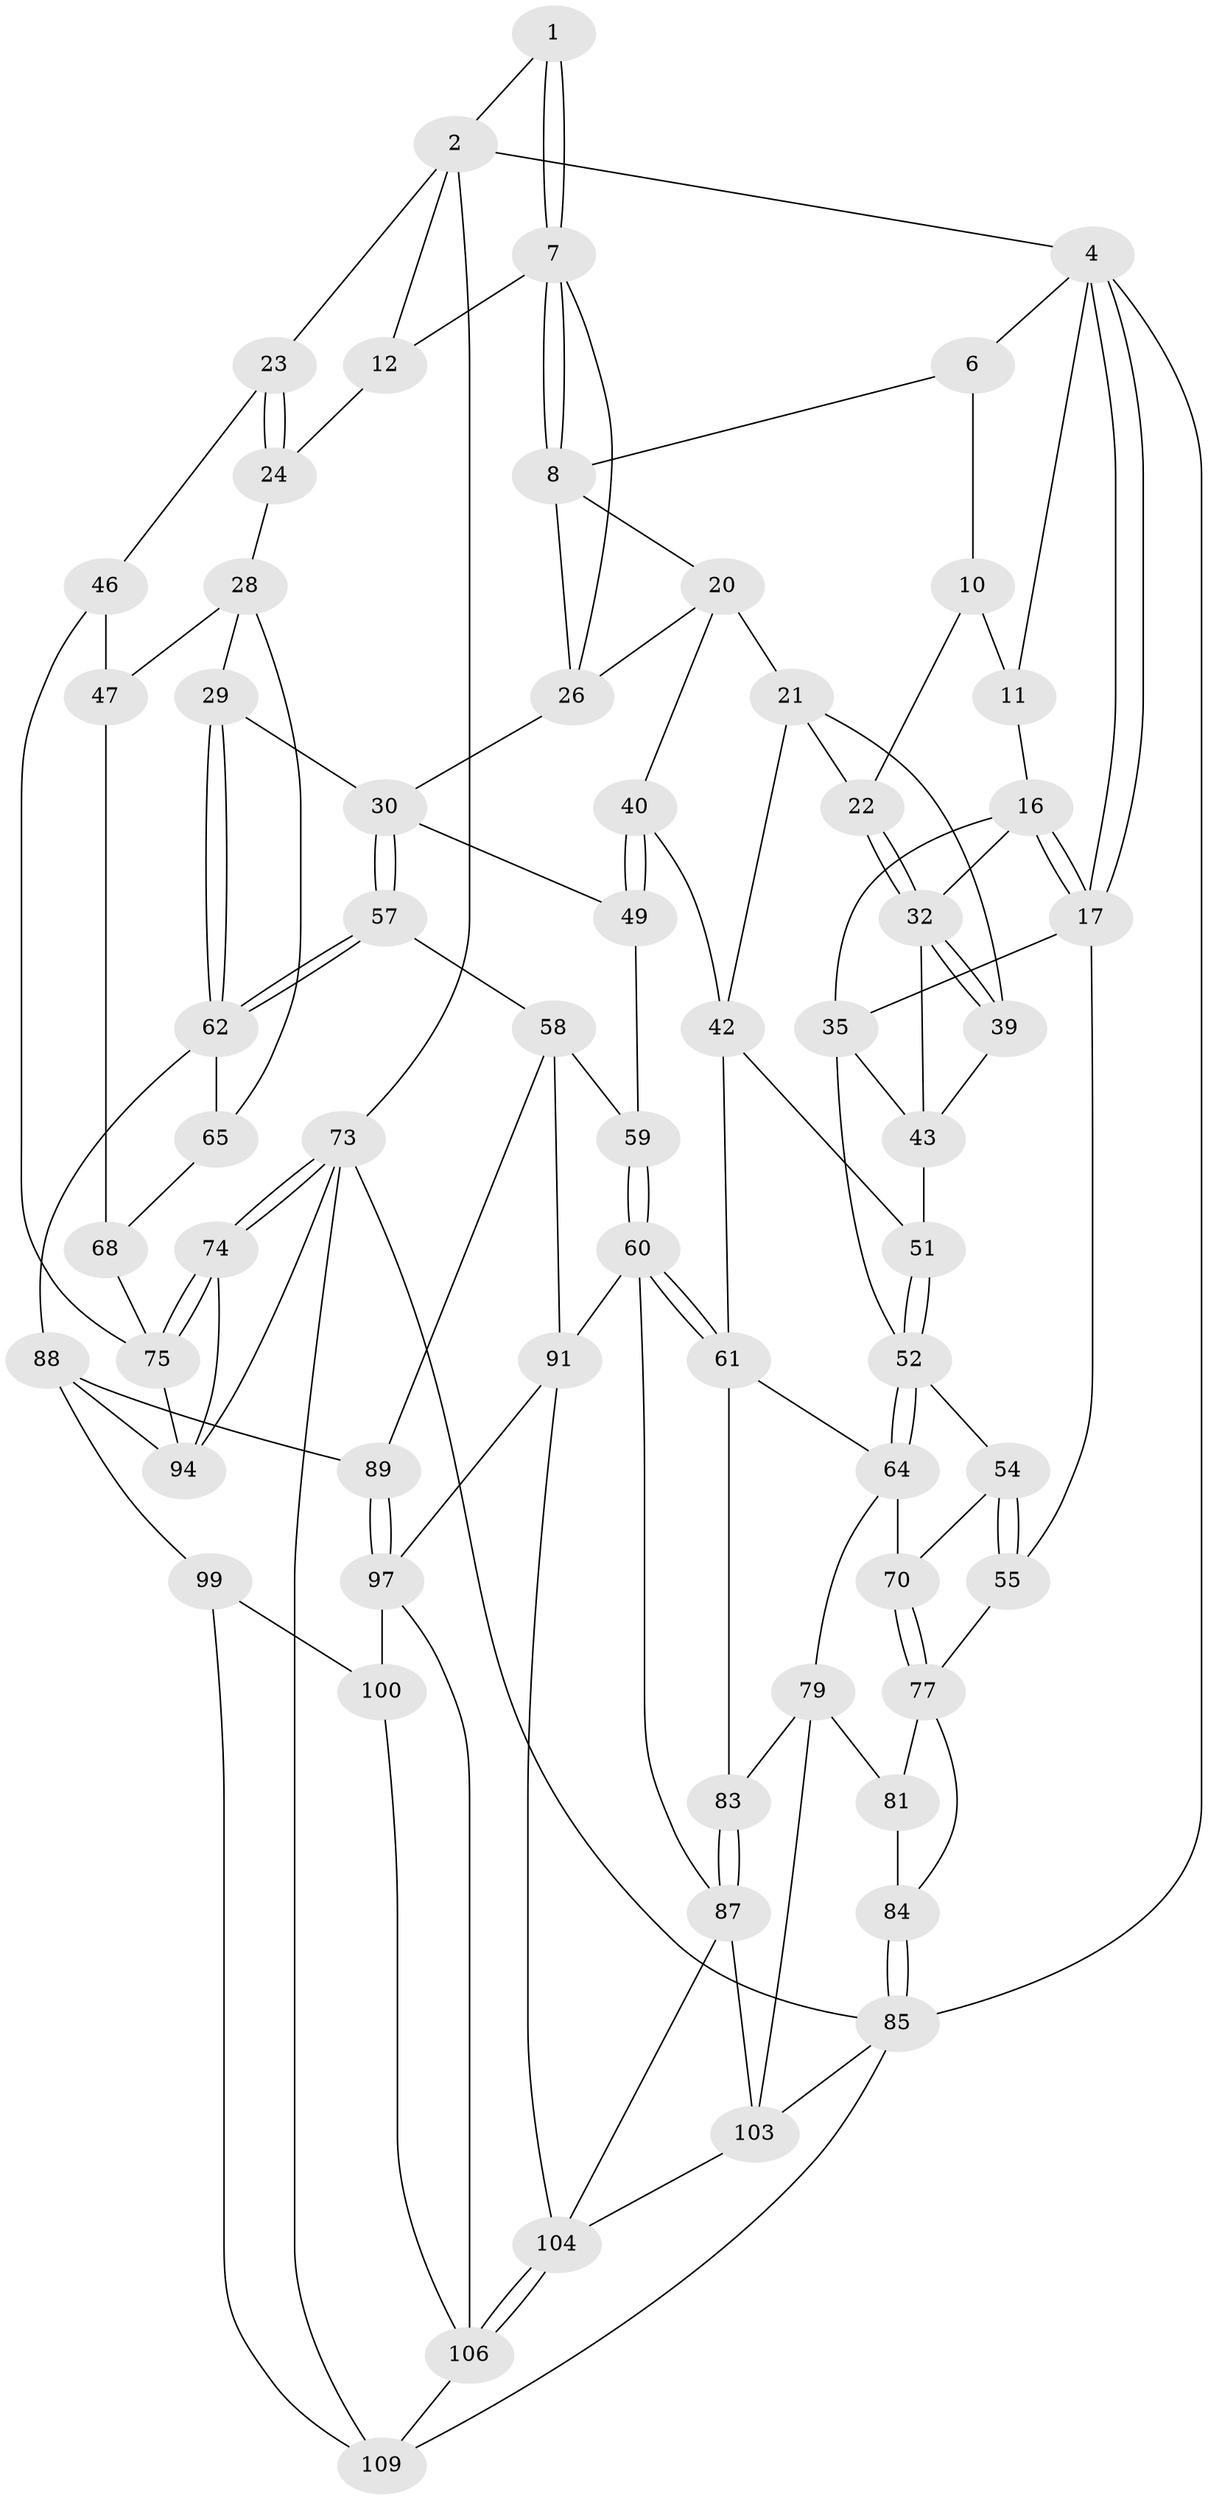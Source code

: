 // Generated by graph-tools (version 1.1) at 2025/52/02/27/25 19:52:38]
// undirected, 64 vertices, 138 edges
graph export_dot {
graph [start="1"]
  node [color=gray90,style=filled];
  1 [pos="+0.6640563002151236+0"];
  2 [pos="+0.9335337591504066+0",super="+3"];
  4 [pos="+0+0",super="+5"];
  6 [pos="+0.2582238162011428+0",super="+9"];
  7 [pos="+0.6141772898594442+0.044460007929993155",super="+14"];
  8 [pos="+0.5211850442711142+0.133447334328143",super="+19"];
  10 [pos="+0.2825455042319501+0.061962894685232195",super="+18"];
  11 [pos="+0.25698562562549976+0",super="+15"];
  12 [pos="+0.8196358755025538+0.13083206273940962",super="+13"];
  16 [pos="+0.07038512950558855+0.16281497465463002",super="+34"];
  17 [pos="+0+0",super="+36"];
  20 [pos="+0.4254884668384084+0.22780967792530468",super="+37"];
  21 [pos="+0.3985107539727679+0.23263482069796929",super="+38"];
  22 [pos="+0.27695863104906154+0.19697227926531968"];
  23 [pos="+1+0.04905208111951287"];
  24 [pos="+0.92662264383621+0.15259884756298922",super="+25"];
  26 [pos="+0.6768435899831389+0.31683207093714916",super="+27"];
  28 [pos="+0.915766627733108+0.3982720590613654",super="+48"];
  29 [pos="+0.8255004804720356+0.4057622705187203"];
  30 [pos="+0.714299855053153+0.38907005025426866",super="+31"];
  32 [pos="+0.23913034797792332+0.2761932809202353",super="+33"];
  35 [pos="+0.020128179355003127+0.38111549606191164",super="+44"];
  39 [pos="+0.27354741778017866+0.3762804238903616"];
  40 [pos="+0.48103590420877956+0.42143712106751274",super="+41"];
  42 [pos="+0.42375777798228137+0.4488187969863472",super="+50"];
  43 [pos="+0.15162293263530718+0.36875721758691793",super="+45"];
  46 [pos="+1+0.37976611791321535",super="+72"];
  47 [pos="+0.9299995958872451+0.40130559597623705",super="+67"];
  49 [pos="+0.6146498063382596+0.4485084763598003",super="+56"];
  51 [pos="+0.2668194158741694+0.4752097013862399"];
  52 [pos="+0.2521282918763069+0.49339865600751703",super="+53"];
  54 [pos="+0.17737283313134836+0.5139272213666742",super="+71"];
  55 [pos="+0+0.5191799437717173",super="+76"];
  57 [pos="+0.7106440265000482+0.6294625100681198"];
  58 [pos="+0.5807342471306777+0.6264773391498072",super="+90"];
  59 [pos="+0.5707347649735205+0.6238041820253271"];
  60 [pos="+0.512063141546896+0.6563659512065103",super="+86"];
  61 [pos="+0.42555550531292397+0.6231944536468018",super="+63"];
  62 [pos="+0.7614946022147868+0.6552530681786596",super="+66"];
  64 [pos="+0.30727478213325055+0.5982887431632985",super="+69"];
  65 [pos="+0.7961688522953224+0.666383754410846"];
  68 [pos="+0.8537403768782754+0.6755684909828734"];
  70 [pos="+0.17873289481940208+0.6597087036104454"];
  73 [pos="+1+1",super="+113"];
  74 [pos="+1+0.8567173709948198"];
  75 [pos="+1+0.8490636741079551",super="+93"];
  77 [pos="+0.08705000957938226+0.719786325474472",super="+78"];
  79 [pos="+0.2521289243501373+0.7781084375498148",super="+80"];
  81 [pos="+0.15861387358997361+0.8148044481745428",super="+82"];
  83 [pos="+0.3115370203798875+0.7627432686937685"];
  84 [pos="+0+1",super="+96"];
  85 [pos="+0+1",super="+111"];
  87 [pos="+0.3914949804421685+0.8234596645550166",super="+102"];
  88 [pos="+0.7392526754341392+0.7692915534595675",super="+95"];
  89 [pos="+0.7192850987855041+0.7746868522804404"];
  91 [pos="+0.5685109506111917+0.8107697669068152",super="+92"];
  94 [pos="+0.8223374464576139+0.8715966727245206",super="+112"];
  97 [pos="+0.6535245800989274+0.8420528053024502",super="+98"];
  99 [pos="+0.774164763122054+0.8916110756215501",super="+108"];
  100 [pos="+0.6863848316652663+0.8766504942124098",super="+101"];
  103 [pos="+0.25960173650116947+0.9422989067850099",super="+110"];
  104 [pos="+0.49044244571448814+0.9280307368090074",super="+105"];
  106 [pos="+0.5781420022421476+1",super="+107"];
  109 [pos="+0.6352853050887185+1",super="+114"];
  1 -- 2;
  1 -- 7;
  1 -- 7;
  2 -- 12;
  2 -- 73;
  2 -- 4;
  2 -- 23;
  4 -- 17;
  4 -- 17;
  4 -- 85;
  4 -- 11;
  4 -- 6;
  6 -- 8;
  6 -- 10;
  7 -- 8;
  7 -- 8;
  7 -- 26;
  7 -- 12;
  8 -- 20;
  8 -- 26;
  10 -- 11 [weight=2];
  10 -- 22;
  11 -- 16;
  12 -- 24 [weight=2];
  16 -- 17;
  16 -- 17;
  16 -- 32;
  16 -- 35;
  17 -- 35;
  17 -- 55;
  20 -- 21;
  20 -- 40;
  20 -- 26;
  21 -- 22;
  21 -- 42;
  21 -- 39;
  22 -- 32;
  22 -- 32;
  23 -- 24;
  23 -- 24;
  23 -- 46;
  24 -- 28;
  26 -- 30;
  28 -- 29;
  28 -- 65;
  28 -- 47;
  29 -- 30;
  29 -- 62;
  29 -- 62;
  30 -- 57;
  30 -- 57;
  30 -- 49;
  32 -- 39;
  32 -- 39;
  32 -- 43;
  35 -- 43;
  35 -- 52;
  39 -- 43;
  40 -- 49 [weight=2];
  40 -- 49;
  40 -- 42;
  42 -- 51;
  42 -- 61;
  43 -- 51;
  46 -- 47 [weight=2];
  46 -- 75;
  47 -- 68;
  49 -- 59;
  51 -- 52;
  51 -- 52;
  52 -- 64;
  52 -- 64;
  52 -- 54;
  54 -- 55 [weight=2];
  54 -- 55;
  54 -- 70;
  55 -- 77;
  57 -- 58;
  57 -- 62;
  57 -- 62;
  58 -- 59;
  58 -- 89;
  58 -- 91;
  59 -- 60;
  59 -- 60;
  60 -- 61;
  60 -- 61;
  60 -- 91;
  60 -- 87;
  61 -- 64;
  61 -- 83;
  62 -- 88;
  62 -- 65;
  64 -- 70;
  64 -- 79;
  65 -- 68;
  68 -- 75;
  70 -- 77;
  70 -- 77;
  73 -- 74;
  73 -- 74;
  73 -- 85;
  73 -- 109;
  73 -- 94;
  74 -- 75;
  74 -- 75;
  74 -- 94;
  75 -- 94;
  77 -- 81;
  77 -- 84;
  79 -- 83;
  79 -- 81;
  79 -- 103;
  81 -- 84 [weight=2];
  83 -- 87;
  83 -- 87;
  84 -- 85;
  84 -- 85;
  85 -- 109;
  85 -- 103;
  87 -- 104;
  87 -- 103;
  88 -- 89;
  88 -- 99;
  88 -- 94;
  89 -- 97;
  89 -- 97;
  91 -- 104;
  91 -- 97;
  97 -- 106;
  97 -- 100;
  99 -- 100 [weight=2];
  99 -- 109;
  100 -- 106;
  103 -- 104;
  104 -- 106;
  104 -- 106;
  106 -- 109;
}
